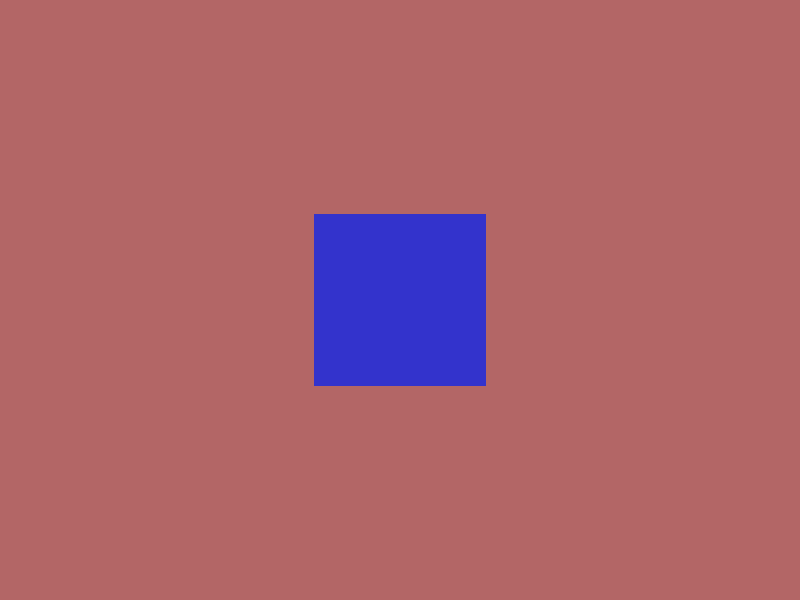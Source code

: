 // cs174, assignment 1 sample file (RIGHT HANDED)

camera {
  location  <0, 0, -4>
  up        <0,  1,  0>
  right     <1.33333, 0,  0>
  look_at   <0, 0, 0>
}

light_source {<1, 1, -4.5> color rgb <1.0, 1.0, 1.0>}

box { <-8,-8,-8>, <8,8,8>
  pigment { color rgb <0.7, 0.4, 0.4>}
  finish {ambient 0.2 diffuse 0.4 }
}

box { <-0.5,-0.5,-0.5>, <0.5,0.5,0.5> 
  pigment { color rgb <0.2, 0.2, 0.8>}
  finish {ambient 0.2 diffuse 1.0 }
}




